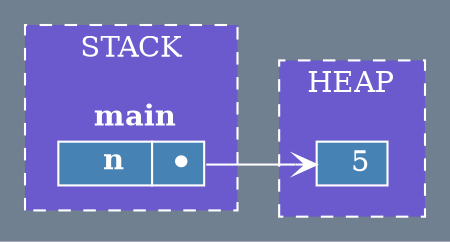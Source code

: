 digraph{
      bgcolor="slategrey";
      rankdir= LR;

      subgraph cluster_0 {
            fontcolor = "white";
            color = "white";
            style = dashed;
            label = "HEAP";
            bgcolor = "slateblue";
            
            nodeA [
                  fontcolor="white"; 
                  shape=plaintext; 
                  label=<
                        <table border="0" cellborder="1" cellspacing="0" 
                        color="white" bgcolor="steelblue">
                              <tr>
                                    <td port="f0">   5 </td>     
                              </tr>
                        </table>
                  >
            ];
      } 

      subgraph cluster_1 {
            fontcolor = "white";
            color = "white";
            style = dashed;
            label = "STACK";
            bgcolor = "slateblue";
            
            nodeB [
                  fontcolor="white"; 
                  shape=plaintext; 
                  label=<
                        <table border="0" cellborder="1" cellspacing="0" 
                        color="slateblue">
                              <tr>
                              <td colspan="2"> <b>  main </b> </td>
                              </tr>
                              <tr>
                                    <td bgcolor="steelblue" color="white"> <b>   n </b> </td>
                                    <td bgcolor="steelblue" color="white" port="f1" >  ⏺ </td>
                              </tr>
                        </table>
                  >
            ];
      }

      nodeB:f1 -> nodeA:f0 [arrowhead=vee, color=white];
}